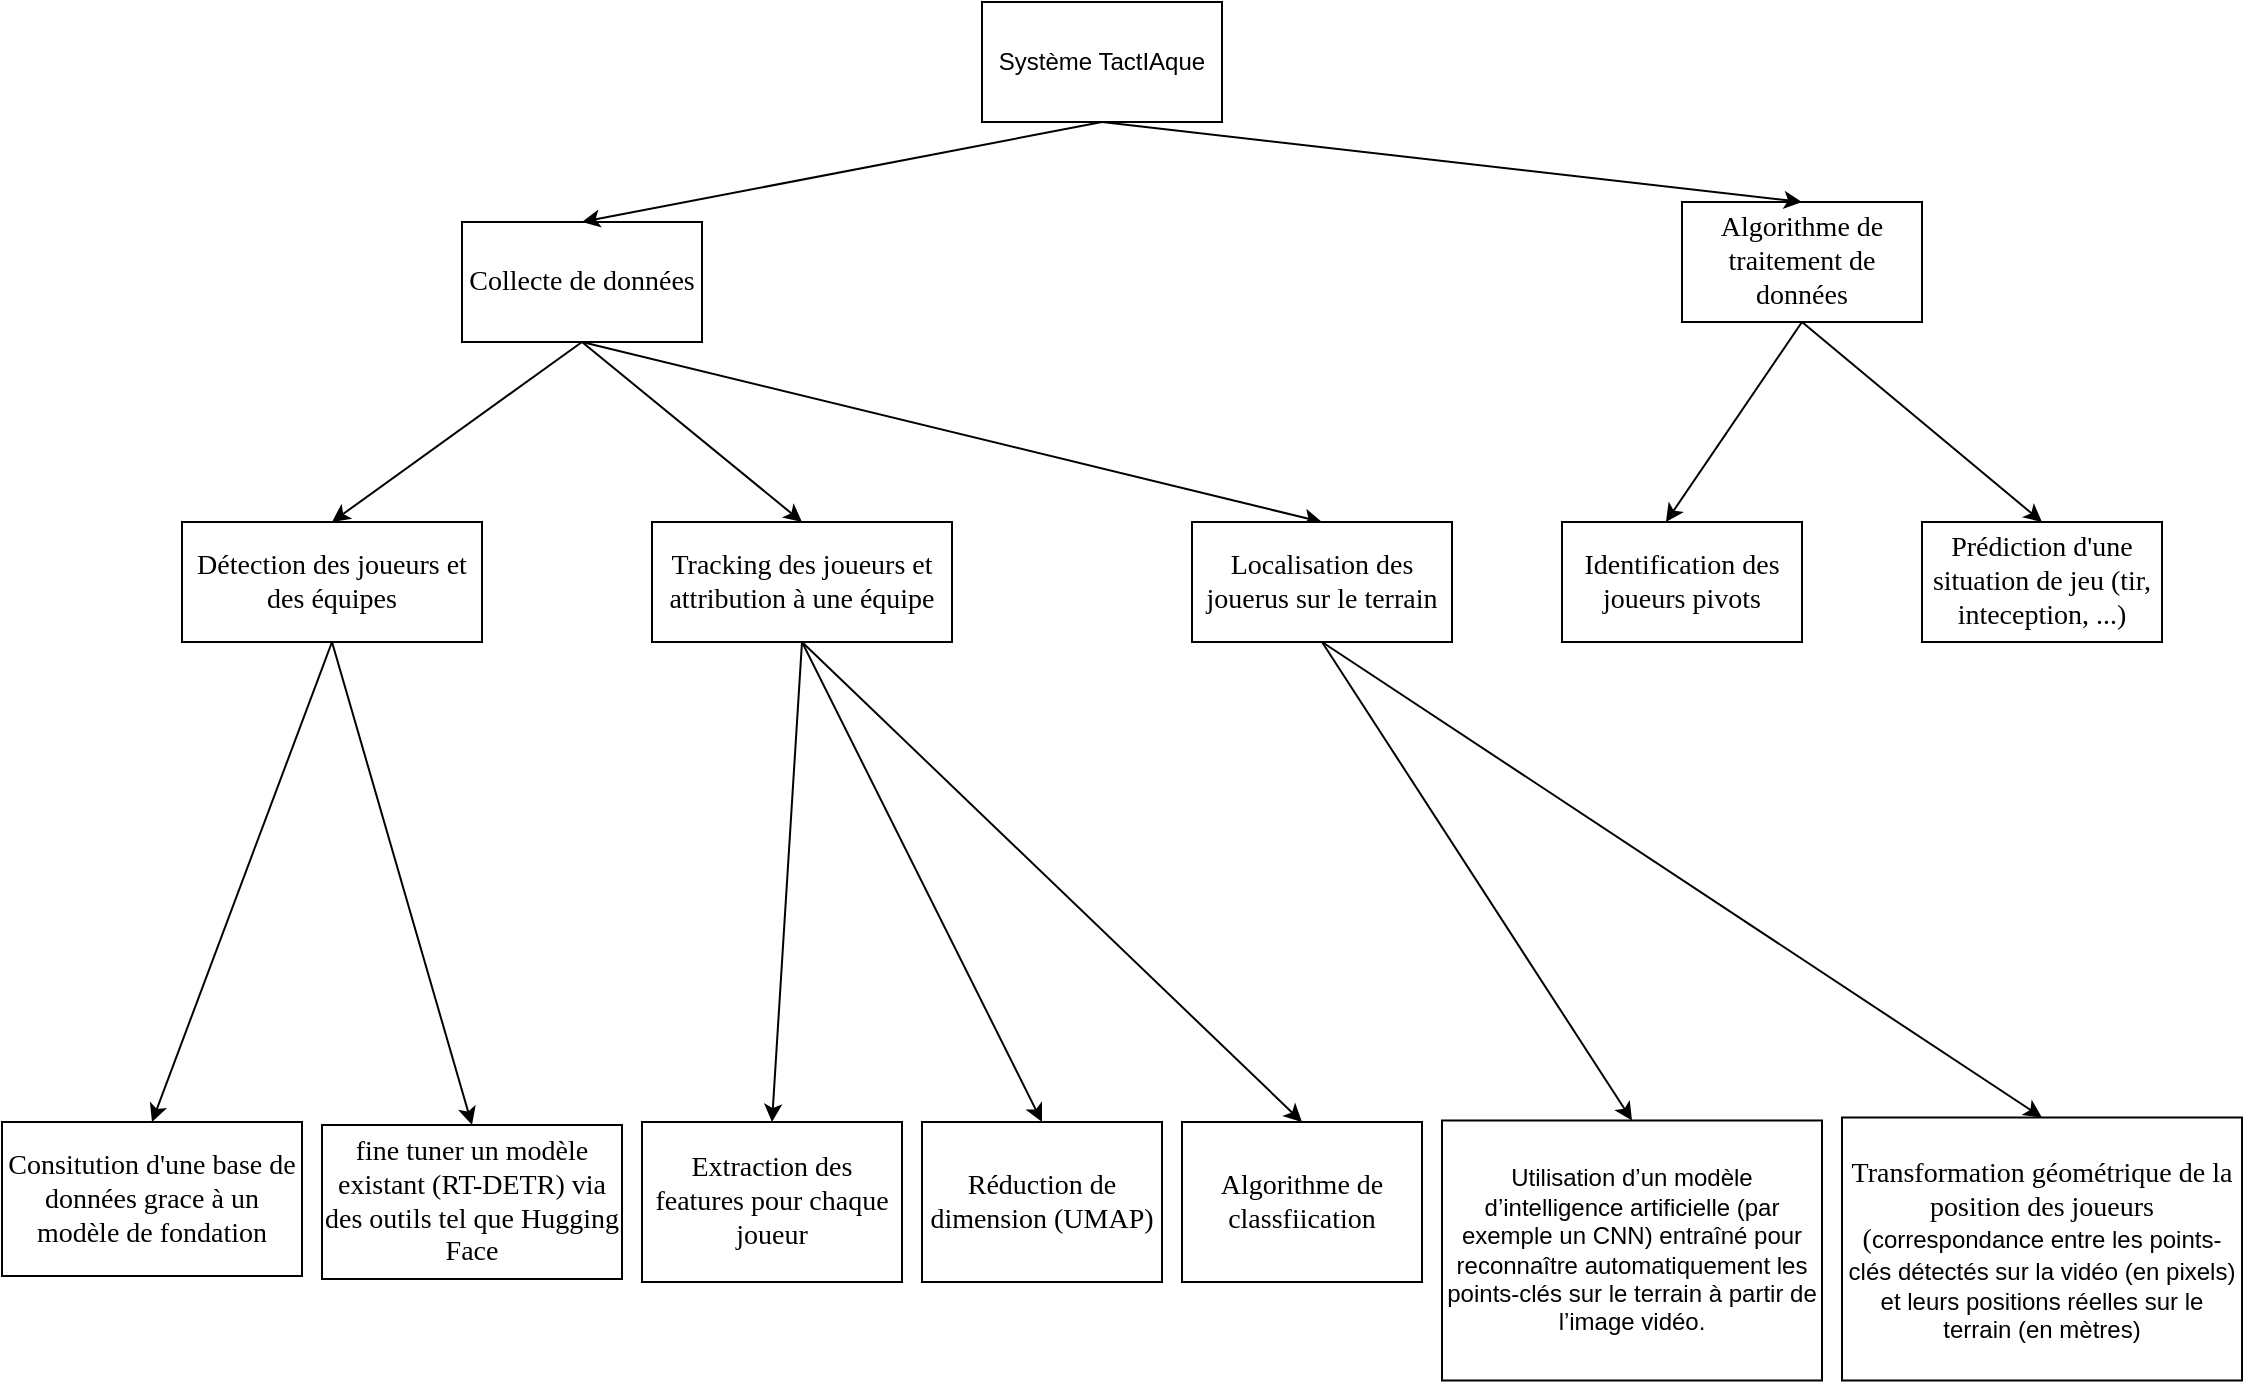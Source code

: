 <mxfile>
    <diagram id="blx8jXLlfAE81h0aXP5k" name="Page-1">
        <mxGraphModel dx="675" dy="417" grid="1" gridSize="10" guides="1" tooltips="1" connect="1" arrows="1" fold="1" page="1" pageScale="1" pageWidth="850" pageHeight="1100" math="0" shadow="0">
            <root>
                <mxCell id="0"/>
                <mxCell id="1" parent="0"/>
                <mxCell id="11" style="edgeStyle=none;html=1;exitX=0.5;exitY=1;exitDx=0;exitDy=0;entryX=0.5;entryY=0;entryDx=0;entryDy=0;" parent="1" source="2" target="3" edge="1">
                    <mxGeometry relative="1" as="geometry"/>
                </mxCell>
                <mxCell id="12" style="edgeStyle=none;html=1;exitX=0.5;exitY=1;exitDx=0;exitDy=0;entryX=0.5;entryY=0;entryDx=0;entryDy=0;" parent="1" source="2" target="5" edge="1">
                    <mxGeometry relative="1" as="geometry"/>
                </mxCell>
                <mxCell id="18" style="edgeStyle=none;html=1;exitX=0.5;exitY=1;exitDx=0;exitDy=0;entryX=0.5;entryY=0;entryDx=0;entryDy=0;" parent="1" source="2" target="6" edge="1">
                    <mxGeometry relative="1" as="geometry"/>
                </mxCell>
                <mxCell id="2" value="&lt;font face=&quot;Times New Roman&quot; style=&quot;font-size: 14px;&quot;&gt;Collecte de données&lt;/font&gt;" style="whiteSpace=wrap;html=1;" parent="1" vertex="1">
                    <mxGeometry x="240" y="150" width="120" height="60" as="geometry"/>
                </mxCell>
                <mxCell id="13" style="edgeStyle=none;html=1;exitX=0.5;exitY=1;exitDx=0;exitDy=0;entryX=0.5;entryY=0;entryDx=0;entryDy=0;" parent="1" source="3" target="4" edge="1">
                    <mxGeometry relative="1" as="geometry"/>
                </mxCell>
                <mxCell id="14" style="edgeStyle=none;html=1;exitX=0.5;exitY=1;exitDx=0;exitDy=0;entryX=0.5;entryY=0;entryDx=0;entryDy=0;" parent="1" source="3" target="7" edge="1">
                    <mxGeometry relative="1" as="geometry"/>
                </mxCell>
                <mxCell id="3" value="&lt;font face=&quot;Times New Roman&quot; style=&quot;font-size: 14px;&quot;&gt;Détection des joueurs et des équipes&lt;/font&gt;" style="whiteSpace=wrap;html=1;" parent="1" vertex="1">
                    <mxGeometry x="100" y="300" width="150" height="60" as="geometry"/>
                </mxCell>
                <mxCell id="4" value="&lt;font face=&quot;Times New Roman&quot; style=&quot;font-size: 14px;&quot;&gt;Consitution d'une base de données grace à un modèle de fondation&lt;/font&gt;" style="whiteSpace=wrap;html=1;" parent="1" vertex="1">
                    <mxGeometry x="10" y="600" width="150" height="77" as="geometry"/>
                </mxCell>
                <mxCell id="15" style="edgeStyle=none;html=1;exitX=0.5;exitY=1;exitDx=0;exitDy=0;entryX=0.5;entryY=0;entryDx=0;entryDy=0;" parent="1" source="5" target="8" edge="1">
                    <mxGeometry relative="1" as="geometry"/>
                </mxCell>
                <mxCell id="16" style="edgeStyle=none;html=1;exitX=0.5;exitY=1;exitDx=0;exitDy=0;entryX=0.5;entryY=0;entryDx=0;entryDy=0;" parent="1" source="5" target="9" edge="1">
                    <mxGeometry relative="1" as="geometry"/>
                </mxCell>
                <mxCell id="17" style="edgeStyle=none;html=1;exitX=0.5;exitY=1;exitDx=0;exitDy=0;entryX=0.5;entryY=0;entryDx=0;entryDy=0;" parent="1" source="5" target="10" edge="1">
                    <mxGeometry relative="1" as="geometry"/>
                </mxCell>
                <mxCell id="5" value="&lt;font face=&quot;Times New Roman&quot; style=&quot;font-size: 14px;&quot;&gt;Tracking des joueurs et attribution à une équipe&lt;/font&gt;" style="whiteSpace=wrap;html=1;" parent="1" vertex="1">
                    <mxGeometry x="335" y="300" width="150" height="60" as="geometry"/>
                </mxCell>
                <mxCell id="21" style="edgeStyle=none;html=1;exitX=0.5;exitY=1;exitDx=0;exitDy=0;entryX=0.5;entryY=0;entryDx=0;entryDy=0;" parent="1" source="6" target="19" edge="1">
                    <mxGeometry relative="1" as="geometry"/>
                </mxCell>
                <mxCell id="22" style="edgeStyle=none;html=1;exitX=0.5;exitY=1;exitDx=0;exitDy=0;entryX=0.5;entryY=0;entryDx=0;entryDy=0;" parent="1" source="6" target="20" edge="1">
                    <mxGeometry relative="1" as="geometry"/>
                </mxCell>
                <mxCell id="6" value="&lt;font face=&quot;Times New Roman&quot; style=&quot;font-size: 14px;&quot;&gt;Localisation des jouerus sur le terrain&lt;/font&gt;" style="whiteSpace=wrap;html=1;" parent="1" vertex="1">
                    <mxGeometry x="605" y="300" width="130" height="60" as="geometry"/>
                </mxCell>
                <mxCell id="7" value="&lt;font face=&quot;Times New Roman&quot; style=&quot;font-size: 14px;&quot;&gt;fine tuner un modèle existant (RT-DETR) via des outils tel que Hugging Face&lt;/font&gt;" style="whiteSpace=wrap;html=1;" parent="1" vertex="1">
                    <mxGeometry x="170" y="601.5" width="150" height="77" as="geometry"/>
                </mxCell>
                <mxCell id="8" value="&lt;font face=&quot;Times New Roman&quot; style=&quot;font-size: 14px;&quot;&gt;Extraction des features pour chaque joueur&lt;/font&gt;" style="whiteSpace=wrap;html=1;" parent="1" vertex="1">
                    <mxGeometry x="330" y="600" width="130" height="80" as="geometry"/>
                </mxCell>
                <mxCell id="9" value="&lt;font face=&quot;Times New Roman&quot; style=&quot;font-size: 14px;&quot;&gt;Réduction de dimension (UMAP)&lt;/font&gt;" style="whiteSpace=wrap;html=1;" parent="1" vertex="1">
                    <mxGeometry x="470" y="600" width="120" height="80" as="geometry"/>
                </mxCell>
                <mxCell id="10" value="&lt;font face=&quot;Times New Roman&quot; style=&quot;font-size: 14px;&quot;&gt;Algorithme de classfiication&lt;/font&gt;" style="whiteSpace=wrap;html=1;" parent="1" vertex="1">
                    <mxGeometry x="600" y="600" width="120" height="80" as="geometry"/>
                </mxCell>
                <mxCell id="19" value="Utilisation d’un modèle d’intelligence artificielle (par exemple un CNN) entraîné pour reconnaître automatiquement les points-clés sur le terrain à partir de l’image vidéo." style="whiteSpace=wrap;html=1;" parent="1" vertex="1">
                    <mxGeometry x="730" y="599.25" width="190" height="130" as="geometry"/>
                </mxCell>
                <mxCell id="20" value="&lt;font face=&quot;Times New Roman&quot; style=&quot;font-size: 14px;&quot;&gt;Transformation géométrique de la position des joueurs (&lt;/font&gt;correspondance entre les points-clés détectés sur la vidéo (en pixels) et leurs positions réelles sur le terrain (en mètres)" style="whiteSpace=wrap;html=1;" parent="1" vertex="1">
                    <mxGeometry x="930" y="597.75" width="200" height="131.5" as="geometry"/>
                </mxCell>
                <mxCell id="26" style="edgeStyle=none;html=1;exitX=0.5;exitY=1;exitDx=0;exitDy=0;entryX=0.433;entryY=0;entryDx=0;entryDy=0;entryPerimeter=0;" parent="1" source="23" target="24" edge="1">
                    <mxGeometry relative="1" as="geometry"/>
                </mxCell>
                <mxCell id="27" style="edgeStyle=none;html=1;exitX=0.5;exitY=1;exitDx=0;exitDy=0;entryX=0.5;entryY=0;entryDx=0;entryDy=0;" parent="1" source="23" target="25" edge="1">
                    <mxGeometry relative="1" as="geometry"/>
                </mxCell>
                <mxCell id="23" value="&lt;font face=&quot;Times New Roman&quot; style=&quot;font-size: 14px;&quot;&gt;Algorithme de traitement de données&lt;/font&gt;" style="whiteSpace=wrap;html=1;" parent="1" vertex="1">
                    <mxGeometry x="850" y="140" width="120" height="60" as="geometry"/>
                </mxCell>
                <mxCell id="24" value="&lt;font face=&quot;Times New Roman&quot; style=&quot;font-size: 14px;&quot;&gt;Identification des joueurs pivots&lt;/font&gt;" style="whiteSpace=wrap;html=1;" parent="1" vertex="1">
                    <mxGeometry x="790" y="300" width="120" height="60" as="geometry"/>
                </mxCell>
                <mxCell id="25" value="&lt;font face=&quot;Times New Roman&quot; style=&quot;font-size: 14px;&quot;&gt;Prédiction d'une situation de jeu (tir, inteception, ...)&lt;/font&gt;" style="whiteSpace=wrap;html=1;" parent="1" vertex="1">
                    <mxGeometry x="970" y="300" width="120" height="60" as="geometry"/>
                </mxCell>
                <mxCell id="29" style="edgeStyle=none;html=1;exitX=0.5;exitY=1;exitDx=0;exitDy=0;entryX=0.5;entryY=0;entryDx=0;entryDy=0;" parent="1" source="28" target="2" edge="1">
                    <mxGeometry relative="1" as="geometry"/>
                </mxCell>
                <mxCell id="30" style="edgeStyle=none;html=1;exitX=0.5;exitY=1;exitDx=0;exitDy=0;entryX=0.5;entryY=0;entryDx=0;entryDy=0;" parent="1" source="28" target="23" edge="1">
                    <mxGeometry relative="1" as="geometry"/>
                </mxCell>
                <mxCell id="28" value="Système TactIAque" style="whiteSpace=wrap;html=1;" parent="1" vertex="1">
                    <mxGeometry x="500" y="40" width="120" height="60" as="geometry"/>
                </mxCell>
            </root>
        </mxGraphModel>
    </diagram>
</mxfile>